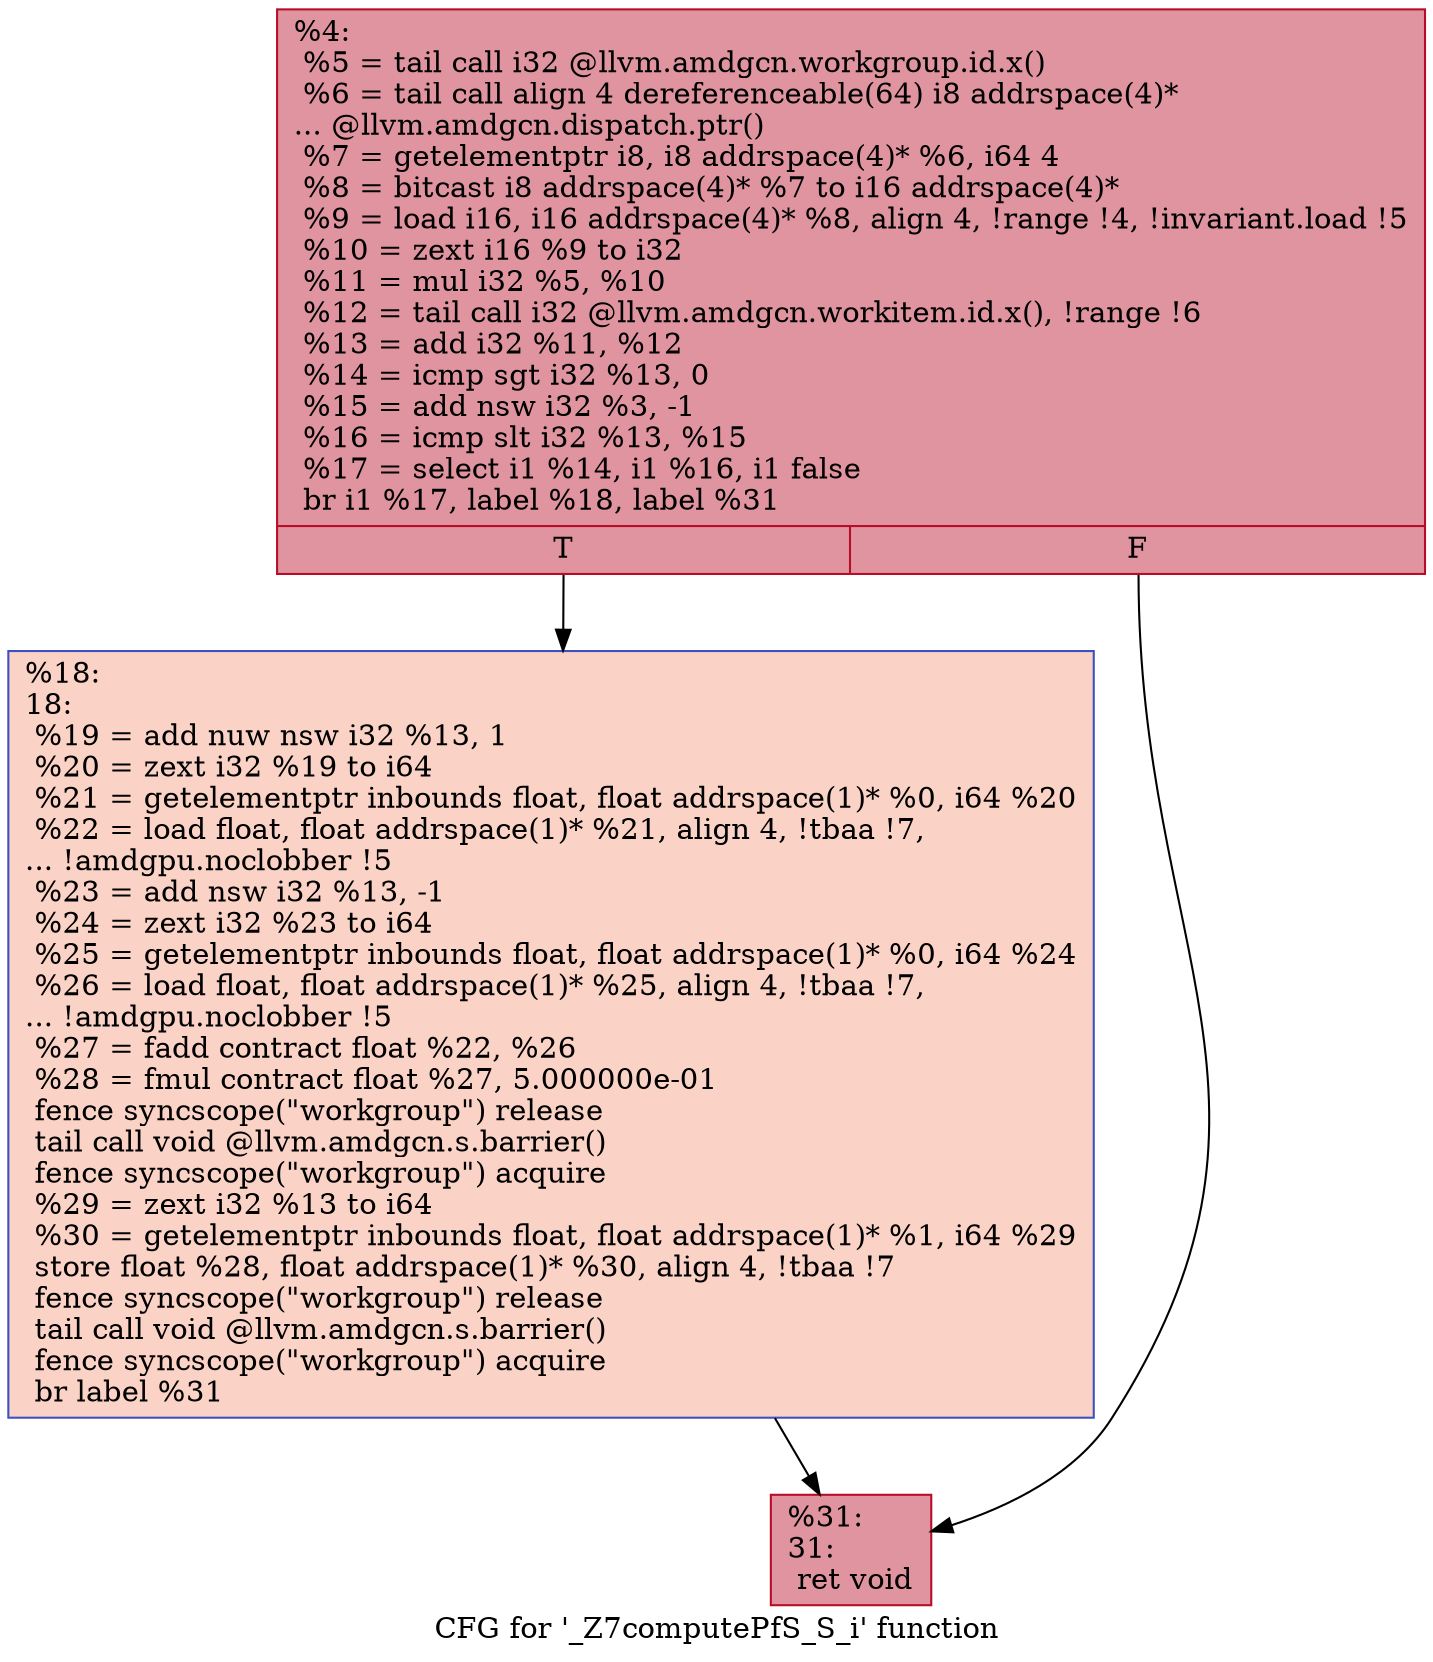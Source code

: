 digraph "CFG for '_Z7computePfS_S_i' function" {
	label="CFG for '_Z7computePfS_S_i' function";

	Node0x4d39380 [shape=record,color="#b70d28ff", style=filled, fillcolor="#b70d2870",label="{%4:\l  %5 = tail call i32 @llvm.amdgcn.workgroup.id.x()\l  %6 = tail call align 4 dereferenceable(64) i8 addrspace(4)*\l... @llvm.amdgcn.dispatch.ptr()\l  %7 = getelementptr i8, i8 addrspace(4)* %6, i64 4\l  %8 = bitcast i8 addrspace(4)* %7 to i16 addrspace(4)*\l  %9 = load i16, i16 addrspace(4)* %8, align 4, !range !4, !invariant.load !5\l  %10 = zext i16 %9 to i32\l  %11 = mul i32 %5, %10\l  %12 = tail call i32 @llvm.amdgcn.workitem.id.x(), !range !6\l  %13 = add i32 %11, %12\l  %14 = icmp sgt i32 %13, 0\l  %15 = add nsw i32 %3, -1\l  %16 = icmp slt i32 %13, %15\l  %17 = select i1 %14, i1 %16, i1 false\l  br i1 %17, label %18, label %31\l|{<s0>T|<s1>F}}"];
	Node0x4d39380:s0 -> Node0x4d39f60;
	Node0x4d39380:s1 -> Node0x4d3b5e0;
	Node0x4d39f60 [shape=record,color="#3d50c3ff", style=filled, fillcolor="#f59c7d70",label="{%18:\l18:                                               \l  %19 = add nuw nsw i32 %13, 1\l  %20 = zext i32 %19 to i64\l  %21 = getelementptr inbounds float, float addrspace(1)* %0, i64 %20\l  %22 = load float, float addrspace(1)* %21, align 4, !tbaa !7,\l... !amdgpu.noclobber !5\l  %23 = add nsw i32 %13, -1\l  %24 = zext i32 %23 to i64\l  %25 = getelementptr inbounds float, float addrspace(1)* %0, i64 %24\l  %26 = load float, float addrspace(1)* %25, align 4, !tbaa !7,\l... !amdgpu.noclobber !5\l  %27 = fadd contract float %22, %26\l  %28 = fmul contract float %27, 5.000000e-01\l  fence syncscope(\"workgroup\") release\l  tail call void @llvm.amdgcn.s.barrier()\l  fence syncscope(\"workgroup\") acquire\l  %29 = zext i32 %13 to i64\l  %30 = getelementptr inbounds float, float addrspace(1)* %1, i64 %29\l  store float %28, float addrspace(1)* %30, align 4, !tbaa !7\l  fence syncscope(\"workgroup\") release\l  tail call void @llvm.amdgcn.s.barrier()\l  fence syncscope(\"workgroup\") acquire\l  br label %31\l}"];
	Node0x4d39f60 -> Node0x4d3b5e0;
	Node0x4d3b5e0 [shape=record,color="#b70d28ff", style=filled, fillcolor="#b70d2870",label="{%31:\l31:                                               \l  ret void\l}"];
}

